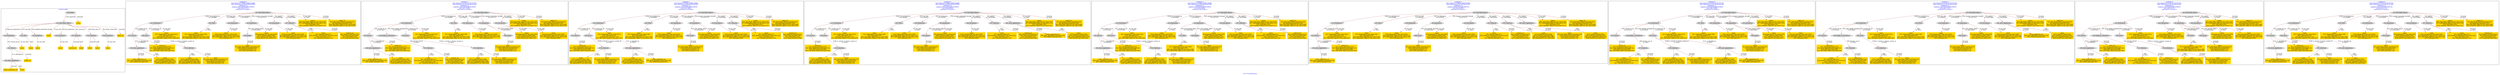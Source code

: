 digraph n0 {
fontcolor="blue"
remincross="true"
label="s10-s-18-artworks.json"
subgraph cluster_0 {
label="1-correct model"
n2[style="filled",color="white",fillcolor="lightgray",label="E12_Production1"];
n3[style="filled",color="white",fillcolor="lightgray",label="E21_Person1"];
n4[shape="plaintext",style="filled",fillcolor="gold",label="values"];
n5[style="filled",color="white",fillcolor="lightgray",label="E82_Actor_Appellation1"];
n6[shape="plaintext",style="filled",fillcolor="gold",label="auther_uri"];
n7[style="filled",color="white",fillcolor="lightgray",label="E22_Man-Made_Object1"];
n8[style="filled",color="white",fillcolor="lightgray",label="E35_Title1"];
n9[style="filled",color="white",fillcolor="lightgray",label="E8_Acquisition1"];
n10[shape="plaintext",style="filled",fillcolor="gold",label="values"];
n11[style="filled",color="white",fillcolor="lightgray",label="E54_Dimension1"];
n12[style="filled",color="white",fillcolor="lightgray",label="E57_Material1"];
n13[style="filled",color="white",fillcolor="lightgray",label="E78_Collection1"];
n14[style="filled",color="white",fillcolor="lightgray",label="E34_Inscription1"];
n15[shape="plaintext",style="filled",fillcolor="gold",label="object_uri"];
n16[shape="plaintext",style="filled",fillcolor="gold",label="values"];
n17[shape="plaintext",style="filled",fillcolor="gold",label="values"];
n18[style="filled",color="white",fillcolor="lightgray",label="E38_Image1"];
n19[shape="plaintext",style="filled",fillcolor="gold",label="values"];
n20[shape="plaintext",style="filled",fillcolor="gold",label="values"];
n21[shape="plaintext",style="filled",fillcolor="gold",label="material_uri"];
n22[shape="plaintext",style="filled",fillcolor="gold",label="values"];
n23[shape="plaintext",style="filled",fillcolor="gold",label="values"];
n24[shape="plaintext",style="filled",fillcolor="gold",label="values"];
n25[shape="plaintext",style="filled",fillcolor="gold",label="author_appellation_uri"];
n26[shape="plaintext",style="filled",fillcolor="gold",label="values"];
n27[shape="plaintext",style="filled",fillcolor="gold",label="values"];
}
subgraph cluster_1 {
label="candidate 0\nlink coherence:0.038461538461538464\nnode coherence:0.07692307692307693\nconfidence:1.0\nmapping score:0.4034188034188034\ncost:1906.791574\n-precision:0.45-recall:0.5"
n29[style="filled",color="white",fillcolor="lightgray",label="E12_Production1"];
n30[style="filled",color="white",fillcolor="lightgray",label="E21_Person1"];
n31[style="filled",color="white",fillcolor="lightgray",label="E39_Actor1"];
n32[style="filled",color="white",fillcolor="lightgray",label="E82_Actor_Appellation1"];
n33[style="filled",color="white",fillcolor="lightgray",label="E22_Man-Made_Object1"];
n34[style="filled",color="white",fillcolor="lightgray",label="E35_Title1"];
n35[style="filled",color="white",fillcolor="lightgray",label="E54_Dimension1"];
n36[style="filled",color="white",fillcolor="lightgray",label="E8_Acquisition1"];
n37[style="filled",color="white",fillcolor="lightgray",label="E34_Inscription1"];
n38[style="filled",color="white",fillcolor="lightgray",label="E57_Material1"];
n39[style="filled",color="white",fillcolor="lightgray",label="E78_Collection1"];
n40[style="filled",color="white",fillcolor="lightgray",label="E38_Image1"];
n41[shape="plaintext",style="filled",fillcolor="gold",label="values\n[E22_Man-Made_Object,P3_has_note,0.352]\n[E73_Information_Object,P3_has_note,0.332]\n[E35_Title,label,0.164]\n[E33_Linguistic_Object,P3_has_note,0.151]"];
n42[shape="plaintext",style="filled",fillcolor="gold",label="values\n[E8_Acquisition,P3_has_note,0.363]\n[E78_Collection,label,0.298]\n[E78_Collection,classLink,0.231]\n[E39_Actor,P3_has_note,0.107]"];
n43[shape="plaintext",style="filled",fillcolor="gold",label="values\n[E12_Production,P3_has_note,0.366]\n[E35_Title,label,0.279]\n[E22_Man-Made_Object,P3_has_note,0.194]\n[E73_Information_Object,P3_has_note,0.161]"];
n44[shape="plaintext",style="filled",fillcolor="gold",label="values\n[E34_Inscription,P3_has_note,0.665]\n[E73_Information_Object,P3_has_note,0.14]\n[E22_Man-Made_Object,P3_has_note,0.139]\n[E35_Title,label,0.056]"];
n45[shape="plaintext",style="filled",fillcolor="gold",label="values\n[E54_Dimension,P3_has_note,0.695]\n[E22_Man-Made_Object,P3_has_note,0.127]\n[E73_Information_Object,P3_has_note,0.108]\n[E35_Title,label,0.07]"];
n46[shape="plaintext",style="filled",fillcolor="gold",label="values\n[E22_Man-Made_Object,classLink,0.307]\n[E78_Collection,classLink,0.287]\n[E38_Image,classLink,0.277]\n[E53_Place,classLink,0.129]"];
n47[shape="plaintext",style="filled",fillcolor="gold",label="author_appellation_uri\n[E82_Actor_Appellation,classLink,0.793]\n[E21_Person,classLink,0.207]"];
n48[shape="plaintext",style="filled",fillcolor="gold",label="object_uri\n[E22_Man-Made_Object,classLink,0.616]\n[E8_Acquisition,classLink,0.302]\n[E22_Man-Made_Object,P3_has_note,0.043]\n[E33_Linguistic_Object,P3_has_note,0.038]"];
n49[shape="plaintext",style="filled",fillcolor="gold",label="values\n[E57_Material,label,0.41]\n[E29_Design_or_Procedure,P3_has_note,0.261]\n[E55_Type,label,0.213]\n[E57_Material,classLink,0.116]"];
n50[shape="plaintext",style="filled",fillcolor="gold",label="auther_uri\n[E21_Person,classLink,0.515]\n[E82_Actor_Appellation,classLink,0.341]\n[E39_Actor,classLink,0.099]\n[E22_Man-Made_Object,classLink,0.045]"];
n51[shape="plaintext",style="filled",fillcolor="gold",label="values\n[E78_Collection,label,0.465]\n[E78_Collection,classLink,0.362]\n[E82_Actor_Appellation,label,0.114]\n[E39_Actor,P3_has_note,0.059]"];
n52[shape="plaintext",style="filled",fillcolor="gold",label="material_uri\n[E57_Material,classLink,0.471]\n[E55_Type,classLink,0.286]\n[E55_Type,label,0.145]\n[E74_Group,classLink,0.098]"];
n53[shape="plaintext",style="filled",fillcolor="gold",label="values\n[E78_Collection,label,0.496]\n[E78_Collection,classLink,0.384]\n[E82_Actor_Appellation,label,0.061]\n[E8_Acquisition,P3_has_note,0.058]"];
n54[shape="plaintext",style="filled",fillcolor="gold",label="values\n[E22_Man-Made_Object,classLink,0.313]\n[E78_Collection,classLink,0.293]\n[E38_Image,classLink,0.263]\n[E53_Place,classLink,0.132]"];
n55[shape="plaintext",style="filled",fillcolor="gold",label="values\n[E12_Production,P3_has_note,0.622]\n[E35_Title,label,0.157]\n[E39_Actor,P3_has_note,0.123]\n[E22_Man-Made_Object,P3_has_note,0.097]"];
}
subgraph cluster_2 {
label="candidate 1\nlink coherence:0.037037037037037035\nnode coherence:0.07692307692307693\nconfidence:1.0\nmapping score:0.4034188034188034\ncost:1907.758506\n-precision:0.42-recall:0.5"
n57[style="filled",color="white",fillcolor="lightgray",label="E12_Production1"];
n58[style="filled",color="white",fillcolor="lightgray",label="E21_Person1"];
n59[style="filled",color="white",fillcolor="lightgray",label="E29_Design_or_Procedure1"];
n60[style="filled",color="white",fillcolor="lightgray",label="E39_Actor1"];
n61[style="filled",color="white",fillcolor="lightgray",label="E82_Actor_Appellation1"];
n62[style="filled",color="white",fillcolor="lightgray",label="E22_Man-Made_Object1"];
n63[style="filled",color="white",fillcolor="lightgray",label="E35_Title1"];
n64[style="filled",color="white",fillcolor="lightgray",label="E54_Dimension1"];
n65[style="filled",color="white",fillcolor="lightgray",label="E8_Acquisition1"];
n66[style="filled",color="white",fillcolor="lightgray",label="E34_Inscription1"];
n67[style="filled",color="white",fillcolor="lightgray",label="E57_Material1"];
n68[style="filled",color="white",fillcolor="lightgray",label="E78_Collection1"];
n69[style="filled",color="white",fillcolor="lightgray",label="E38_Image1"];
n70[shape="plaintext",style="filled",fillcolor="gold",label="values\n[E22_Man-Made_Object,P3_has_note,0.352]\n[E73_Information_Object,P3_has_note,0.332]\n[E35_Title,label,0.164]\n[E33_Linguistic_Object,P3_has_note,0.151]"];
n71[shape="plaintext",style="filled",fillcolor="gold",label="values\n[E8_Acquisition,P3_has_note,0.363]\n[E78_Collection,label,0.298]\n[E78_Collection,classLink,0.231]\n[E39_Actor,P3_has_note,0.107]"];
n72[shape="plaintext",style="filled",fillcolor="gold",label="values\n[E12_Production,P3_has_note,0.366]\n[E35_Title,label,0.279]\n[E22_Man-Made_Object,P3_has_note,0.194]\n[E73_Information_Object,P3_has_note,0.161]"];
n73[shape="plaintext",style="filled",fillcolor="gold",label="values\n[E34_Inscription,P3_has_note,0.665]\n[E73_Information_Object,P3_has_note,0.14]\n[E22_Man-Made_Object,P3_has_note,0.139]\n[E35_Title,label,0.056]"];
n74[shape="plaintext",style="filled",fillcolor="gold",label="values\n[E54_Dimension,P3_has_note,0.695]\n[E22_Man-Made_Object,P3_has_note,0.127]\n[E73_Information_Object,P3_has_note,0.108]\n[E35_Title,label,0.07]"];
n75[shape="plaintext",style="filled",fillcolor="gold",label="values\n[E22_Man-Made_Object,classLink,0.307]\n[E78_Collection,classLink,0.287]\n[E38_Image,classLink,0.277]\n[E53_Place,classLink,0.129]"];
n76[shape="plaintext",style="filled",fillcolor="gold",label="author_appellation_uri\n[E82_Actor_Appellation,classLink,0.793]\n[E21_Person,classLink,0.207]"];
n77[shape="plaintext",style="filled",fillcolor="gold",label="object_uri\n[E22_Man-Made_Object,classLink,0.616]\n[E8_Acquisition,classLink,0.302]\n[E22_Man-Made_Object,P3_has_note,0.043]\n[E33_Linguistic_Object,P3_has_note,0.038]"];
n78[shape="plaintext",style="filled",fillcolor="gold",label="values\n[E57_Material,label,0.41]\n[E29_Design_or_Procedure,P3_has_note,0.261]\n[E55_Type,label,0.213]\n[E57_Material,classLink,0.116]"];
n79[shape="plaintext",style="filled",fillcolor="gold",label="auther_uri\n[E21_Person,classLink,0.515]\n[E82_Actor_Appellation,classLink,0.341]\n[E39_Actor,classLink,0.099]\n[E22_Man-Made_Object,classLink,0.045]"];
n80[shape="plaintext",style="filled",fillcolor="gold",label="values\n[E78_Collection,label,0.465]\n[E78_Collection,classLink,0.362]\n[E82_Actor_Appellation,label,0.114]\n[E39_Actor,P3_has_note,0.059]"];
n81[shape="plaintext",style="filled",fillcolor="gold",label="material_uri\n[E57_Material,classLink,0.471]\n[E55_Type,classLink,0.286]\n[E55_Type,label,0.145]\n[E74_Group,classLink,0.098]"];
n82[shape="plaintext",style="filled",fillcolor="gold",label="values\n[E78_Collection,label,0.496]\n[E78_Collection,classLink,0.384]\n[E82_Actor_Appellation,label,0.061]\n[E8_Acquisition,P3_has_note,0.058]"];
n83[shape="plaintext",style="filled",fillcolor="gold",label="values\n[E22_Man-Made_Object,classLink,0.313]\n[E78_Collection,classLink,0.293]\n[E38_Image,classLink,0.263]\n[E53_Place,classLink,0.132]"];
n84[shape="plaintext",style="filled",fillcolor="gold",label="values\n[E12_Production,P3_has_note,0.622]\n[E35_Title,label,0.157]\n[E39_Actor,P3_has_note,0.123]\n[E22_Man-Made_Object,P3_has_note,0.097]"];
}
subgraph cluster_3 {
label="candidate 2\nlink coherence:0.038461538461538464\nnode coherence:0.07692307692307693\nconfidence:1.0\nmapping score:0.4034188034188034\ncost:2005.798937\n-precision:0.45-recall:0.5"
n86[style="filled",color="white",fillcolor="lightgray",label="E12_Production1"];
n87[style="filled",color="white",fillcolor="lightgray",label="E21_Person1"];
n88[style="filled",color="white",fillcolor="lightgray",label="E39_Actor1"];
n89[style="filled",color="white",fillcolor="lightgray",label="E22_Man-Made_Object1"];
n90[style="filled",color="white",fillcolor="lightgray",label="E35_Title1"];
n91[style="filled",color="white",fillcolor="lightgray",label="E54_Dimension1"];
n92[style="filled",color="white",fillcolor="lightgray",label="E8_Acquisition1"];
n93[style="filled",color="white",fillcolor="lightgray",label="E34_Inscription1"];
n94[style="filled",color="white",fillcolor="lightgray",label="E57_Material1"];
n95[style="filled",color="white",fillcolor="lightgray",label="E78_Collection1"];
n96[style="filled",color="white",fillcolor="lightgray",label="E82_Actor_Appellation2"];
n97[style="filled",color="white",fillcolor="lightgray",label="E38_Image1"];
n98[shape="plaintext",style="filled",fillcolor="gold",label="values\n[E22_Man-Made_Object,P3_has_note,0.352]\n[E73_Information_Object,P3_has_note,0.332]\n[E35_Title,label,0.164]\n[E33_Linguistic_Object,P3_has_note,0.151]"];
n99[shape="plaintext",style="filled",fillcolor="gold",label="values\n[E8_Acquisition,P3_has_note,0.363]\n[E78_Collection,label,0.298]\n[E78_Collection,classLink,0.231]\n[E39_Actor,P3_has_note,0.107]"];
n100[shape="plaintext",style="filled",fillcolor="gold",label="values\n[E12_Production,P3_has_note,0.366]\n[E35_Title,label,0.279]\n[E22_Man-Made_Object,P3_has_note,0.194]\n[E73_Information_Object,P3_has_note,0.161]"];
n101[shape="plaintext",style="filled",fillcolor="gold",label="values\n[E34_Inscription,P3_has_note,0.665]\n[E73_Information_Object,P3_has_note,0.14]\n[E22_Man-Made_Object,P3_has_note,0.139]\n[E35_Title,label,0.056]"];
n102[shape="plaintext",style="filled",fillcolor="gold",label="values\n[E54_Dimension,P3_has_note,0.695]\n[E22_Man-Made_Object,P3_has_note,0.127]\n[E73_Information_Object,P3_has_note,0.108]\n[E35_Title,label,0.07]"];
n103[shape="plaintext",style="filled",fillcolor="gold",label="values\n[E22_Man-Made_Object,classLink,0.307]\n[E78_Collection,classLink,0.287]\n[E38_Image,classLink,0.277]\n[E53_Place,classLink,0.129]"];
n104[shape="plaintext",style="filled",fillcolor="gold",label="values\n[E78_Collection,label,0.465]\n[E78_Collection,classLink,0.362]\n[E82_Actor_Appellation,label,0.114]\n[E39_Actor,P3_has_note,0.059]"];
n105[shape="plaintext",style="filled",fillcolor="gold",label="object_uri\n[E22_Man-Made_Object,classLink,0.616]\n[E8_Acquisition,classLink,0.302]\n[E22_Man-Made_Object,P3_has_note,0.043]\n[E33_Linguistic_Object,P3_has_note,0.038]"];
n106[shape="plaintext",style="filled",fillcolor="gold",label="values\n[E57_Material,label,0.41]\n[E29_Design_or_Procedure,P3_has_note,0.261]\n[E55_Type,label,0.213]\n[E57_Material,classLink,0.116]"];
n107[shape="plaintext",style="filled",fillcolor="gold",label="author_appellation_uri\n[E82_Actor_Appellation,classLink,0.793]\n[E21_Person,classLink,0.207]"];
n108[shape="plaintext",style="filled",fillcolor="gold",label="auther_uri\n[E21_Person,classLink,0.515]\n[E82_Actor_Appellation,classLink,0.341]\n[E39_Actor,classLink,0.099]\n[E22_Man-Made_Object,classLink,0.045]"];
n109[shape="plaintext",style="filled",fillcolor="gold",label="material_uri\n[E57_Material,classLink,0.471]\n[E55_Type,classLink,0.286]\n[E55_Type,label,0.145]\n[E74_Group,classLink,0.098]"];
n110[shape="plaintext",style="filled",fillcolor="gold",label="values\n[E78_Collection,label,0.496]\n[E78_Collection,classLink,0.384]\n[E82_Actor_Appellation,label,0.061]\n[E8_Acquisition,P3_has_note,0.058]"];
n111[shape="plaintext",style="filled",fillcolor="gold",label="values\n[E22_Man-Made_Object,classLink,0.313]\n[E78_Collection,classLink,0.293]\n[E38_Image,classLink,0.263]\n[E53_Place,classLink,0.132]"];
n112[shape="plaintext",style="filled",fillcolor="gold",label="values\n[E12_Production,P3_has_note,0.622]\n[E35_Title,label,0.157]\n[E39_Actor,P3_has_note,0.123]\n[E22_Man-Made_Object,P3_has_note,0.097]"];
}
subgraph cluster_4 {
label="candidate 3\nlink coherence:0.038461538461538464\nnode coherence:0.07692307692307693\nconfidence:1.0\nmapping score:0.4034188034188034\ncost:2005.808939\n-precision:0.45-recall:0.5"
n114[style="filled",color="white",fillcolor="lightgray",label="E12_Production1"];
n115[style="filled",color="white",fillcolor="lightgray",label="E21_Person1"];
n116[style="filled",color="white",fillcolor="lightgray",label="E39_Actor1"];
n117[style="filled",color="white",fillcolor="lightgray",label="E22_Man-Made_Object1"];
n118[style="filled",color="white",fillcolor="lightgray",label="E35_Title1"];
n119[style="filled",color="white",fillcolor="lightgray",label="E54_Dimension1"];
n120[style="filled",color="white",fillcolor="lightgray",label="E8_Acquisition1"];
n121[style="filled",color="white",fillcolor="lightgray",label="E34_Inscription1"];
n122[style="filled",color="white",fillcolor="lightgray",label="E57_Material1"];
n123[style="filled",color="white",fillcolor="lightgray",label="E82_Actor_Appellation1"];
n124[style="filled",color="white",fillcolor="lightgray",label="E78_Collection1"];
n125[style="filled",color="white",fillcolor="lightgray",label="E38_Image1"];
n126[shape="plaintext",style="filled",fillcolor="gold",label="values\n[E22_Man-Made_Object,P3_has_note,0.352]\n[E73_Information_Object,P3_has_note,0.332]\n[E35_Title,label,0.164]\n[E33_Linguistic_Object,P3_has_note,0.151]"];
n127[shape="plaintext",style="filled",fillcolor="gold",label="values\n[E8_Acquisition,P3_has_note,0.363]\n[E78_Collection,label,0.298]\n[E78_Collection,classLink,0.231]\n[E39_Actor,P3_has_note,0.107]"];
n128[shape="plaintext",style="filled",fillcolor="gold",label="values\n[E12_Production,P3_has_note,0.366]\n[E35_Title,label,0.279]\n[E22_Man-Made_Object,P3_has_note,0.194]\n[E73_Information_Object,P3_has_note,0.161]"];
n129[shape="plaintext",style="filled",fillcolor="gold",label="values\n[E34_Inscription,P3_has_note,0.665]\n[E73_Information_Object,P3_has_note,0.14]\n[E22_Man-Made_Object,P3_has_note,0.139]\n[E35_Title,label,0.056]"];
n130[shape="plaintext",style="filled",fillcolor="gold",label="values\n[E54_Dimension,P3_has_note,0.695]\n[E22_Man-Made_Object,P3_has_note,0.127]\n[E73_Information_Object,P3_has_note,0.108]\n[E35_Title,label,0.07]"];
n131[shape="plaintext",style="filled",fillcolor="gold",label="values\n[E22_Man-Made_Object,classLink,0.307]\n[E78_Collection,classLink,0.287]\n[E38_Image,classLink,0.277]\n[E53_Place,classLink,0.129]"];
n132[shape="plaintext",style="filled",fillcolor="gold",label="author_appellation_uri\n[E82_Actor_Appellation,classLink,0.793]\n[E21_Person,classLink,0.207]"];
n133[shape="plaintext",style="filled",fillcolor="gold",label="object_uri\n[E22_Man-Made_Object,classLink,0.616]\n[E8_Acquisition,classLink,0.302]\n[E22_Man-Made_Object,P3_has_note,0.043]\n[E33_Linguistic_Object,P3_has_note,0.038]"];
n134[shape="plaintext",style="filled",fillcolor="gold",label="values\n[E57_Material,label,0.41]\n[E29_Design_or_Procedure,P3_has_note,0.261]\n[E55_Type,label,0.213]\n[E57_Material,classLink,0.116]"];
n135[shape="plaintext",style="filled",fillcolor="gold",label="auther_uri\n[E21_Person,classLink,0.515]\n[E82_Actor_Appellation,classLink,0.341]\n[E39_Actor,classLink,0.099]\n[E22_Man-Made_Object,classLink,0.045]"];
n136[shape="plaintext",style="filled",fillcolor="gold",label="values\n[E78_Collection,label,0.465]\n[E78_Collection,classLink,0.362]\n[E82_Actor_Appellation,label,0.114]\n[E39_Actor,P3_has_note,0.059]"];
n137[shape="plaintext",style="filled",fillcolor="gold",label="material_uri\n[E57_Material,classLink,0.471]\n[E55_Type,classLink,0.286]\n[E55_Type,label,0.145]\n[E74_Group,classLink,0.098]"];
n138[shape="plaintext",style="filled",fillcolor="gold",label="values\n[E78_Collection,label,0.496]\n[E78_Collection,classLink,0.384]\n[E82_Actor_Appellation,label,0.061]\n[E8_Acquisition,P3_has_note,0.058]"];
n139[shape="plaintext",style="filled",fillcolor="gold",label="values\n[E22_Man-Made_Object,classLink,0.313]\n[E78_Collection,classLink,0.293]\n[E38_Image,classLink,0.263]\n[E53_Place,classLink,0.132]"];
n140[shape="plaintext",style="filled",fillcolor="gold",label="values\n[E12_Production,P3_has_note,0.622]\n[E35_Title,label,0.157]\n[E39_Actor,P3_has_note,0.123]\n[E22_Man-Made_Object,P3_has_note,0.097]"];
}
subgraph cluster_5 {
label="candidate 4\nlink coherence:0.038461538461538464\nnode coherence:0.07692307692307693\nconfidence:1.0\nmapping score:0.4034188034188034\ncost:2005.824642\n-precision:0.36-recall:0.4"
n142[style="filled",color="white",fillcolor="lightgray",label="E12_Production1"];
n143[style="filled",color="white",fillcolor="lightgray",label="E21_Person1"];
n144[style="filled",color="white",fillcolor="lightgray",label="E39_Actor1"];
n145[style="filled",color="white",fillcolor="lightgray",label="E82_Actor_Appellation1"];
n146[style="filled",color="white",fillcolor="lightgray",label="E22_Man-Made_Object1"];
n147[style="filled",color="white",fillcolor="lightgray",label="E54_Dimension1"];
n148[style="filled",color="white",fillcolor="lightgray",label="E8_Acquisition1"];
n149[style="filled",color="white",fillcolor="lightgray",label="E34_Inscription1"];
n150[style="filled",color="white",fillcolor="lightgray",label="E57_Material1"];
n151[style="filled",color="white",fillcolor="lightgray",label="E78_Collection1"];
n152[style="filled",color="white",fillcolor="lightgray",label="E35_Title1"];
n153[style="filled",color="white",fillcolor="lightgray",label="E38_Image1"];
n154[shape="plaintext",style="filled",fillcolor="gold",label="values\n[E22_Man-Made_Object,P3_has_note,0.352]\n[E73_Information_Object,P3_has_note,0.332]\n[E35_Title,label,0.164]\n[E33_Linguistic_Object,P3_has_note,0.151]"];
n155[shape="plaintext",style="filled",fillcolor="gold",label="values\n[E8_Acquisition,P3_has_note,0.363]\n[E78_Collection,label,0.298]\n[E78_Collection,classLink,0.231]\n[E39_Actor,P3_has_note,0.107]"];
n156[shape="plaintext",style="filled",fillcolor="gold",label="values\n[E12_Production,P3_has_note,0.366]\n[E35_Title,label,0.279]\n[E22_Man-Made_Object,P3_has_note,0.194]\n[E73_Information_Object,P3_has_note,0.161]"];
n157[shape="plaintext",style="filled",fillcolor="gold",label="values\n[E34_Inscription,P3_has_note,0.665]\n[E73_Information_Object,P3_has_note,0.14]\n[E22_Man-Made_Object,P3_has_note,0.139]\n[E35_Title,label,0.056]"];
n158[shape="plaintext",style="filled",fillcolor="gold",label="values\n[E54_Dimension,P3_has_note,0.695]\n[E22_Man-Made_Object,P3_has_note,0.127]\n[E73_Information_Object,P3_has_note,0.108]\n[E35_Title,label,0.07]"];
n159[shape="plaintext",style="filled",fillcolor="gold",label="values\n[E22_Man-Made_Object,classLink,0.307]\n[E78_Collection,classLink,0.287]\n[E38_Image,classLink,0.277]\n[E53_Place,classLink,0.129]"];
n160[shape="plaintext",style="filled",fillcolor="gold",label="author_appellation_uri\n[E82_Actor_Appellation,classLink,0.793]\n[E21_Person,classLink,0.207]"];
n161[shape="plaintext",style="filled",fillcolor="gold",label="object_uri\n[E22_Man-Made_Object,classLink,0.616]\n[E8_Acquisition,classLink,0.302]\n[E22_Man-Made_Object,P3_has_note,0.043]\n[E33_Linguistic_Object,P3_has_note,0.038]"];
n162[shape="plaintext",style="filled",fillcolor="gold",label="values\n[E57_Material,label,0.41]\n[E29_Design_or_Procedure,P3_has_note,0.261]\n[E55_Type,label,0.213]\n[E57_Material,classLink,0.116]"];
n163[shape="plaintext",style="filled",fillcolor="gold",label="auther_uri\n[E21_Person,classLink,0.515]\n[E82_Actor_Appellation,classLink,0.341]\n[E39_Actor,classLink,0.099]\n[E22_Man-Made_Object,classLink,0.045]"];
n164[shape="plaintext",style="filled",fillcolor="gold",label="values\n[E78_Collection,label,0.465]\n[E78_Collection,classLink,0.362]\n[E82_Actor_Appellation,label,0.114]\n[E39_Actor,P3_has_note,0.059]"];
n165[shape="plaintext",style="filled",fillcolor="gold",label="material_uri\n[E57_Material,classLink,0.471]\n[E55_Type,classLink,0.286]\n[E55_Type,label,0.145]\n[E74_Group,classLink,0.098]"];
n166[shape="plaintext",style="filled",fillcolor="gold",label="values\n[E78_Collection,label,0.496]\n[E78_Collection,classLink,0.384]\n[E82_Actor_Appellation,label,0.061]\n[E8_Acquisition,P3_has_note,0.058]"];
n167[shape="plaintext",style="filled",fillcolor="gold",label="values\n[E22_Man-Made_Object,classLink,0.313]\n[E78_Collection,classLink,0.293]\n[E38_Image,classLink,0.263]\n[E53_Place,classLink,0.132]"];
n168[shape="plaintext",style="filled",fillcolor="gold",label="values\n[E12_Production,P3_has_note,0.622]\n[E35_Title,label,0.157]\n[E39_Actor,P3_has_note,0.123]\n[E22_Man-Made_Object,P3_has_note,0.097]"];
}
subgraph cluster_6 {
label="candidate 5\nlink coherence:0.038461538461538464\nnode coherence:0.07407407407407407\nconfidence:1.0\nmapping score:0.391358024691358\ncost:2005.838675\n-precision:0.45-recall:0.5"
n170[style="filled",color="white",fillcolor="lightgray",label="E12_Production1"];
n171[style="filled",color="white",fillcolor="lightgray",label="E21_Person1"];
n172[style="filled",color="white",fillcolor="lightgray",label="E82_Actor_Appellation1"];
n173[style="filled",color="white",fillcolor="lightgray",label="E22_Man-Made_Object1"];
n174[style="filled",color="white",fillcolor="lightgray",label="E35_Title1"];
n175[style="filled",color="white",fillcolor="lightgray",label="E54_Dimension1"];
n176[style="filled",color="white",fillcolor="lightgray",label="E8_Acquisition1"];
n177[style="filled",color="white",fillcolor="lightgray",label="E34_Inscription1"];
n178[style="filled",color="white",fillcolor="lightgray",label="E57_Material1"];
n179[style="filled",color="white",fillcolor="lightgray",label="E78_Collection1"];
n180[style="filled",color="white",fillcolor="lightgray",label="E82_Actor_Appellation2"];
n181[style="filled",color="white",fillcolor="lightgray",label="E38_Image1"];
n182[shape="plaintext",style="filled",fillcolor="gold",label="values\n[E22_Man-Made_Object,P3_has_note,0.352]\n[E73_Information_Object,P3_has_note,0.332]\n[E35_Title,label,0.164]\n[E33_Linguistic_Object,P3_has_note,0.151]"];
n183[shape="plaintext",style="filled",fillcolor="gold",label="values\n[E8_Acquisition,P3_has_note,0.363]\n[E78_Collection,label,0.298]\n[E78_Collection,classLink,0.231]\n[E39_Actor,P3_has_note,0.107]"];
n184[shape="plaintext",style="filled",fillcolor="gold",label="values\n[E12_Production,P3_has_note,0.366]\n[E35_Title,label,0.279]\n[E22_Man-Made_Object,P3_has_note,0.194]\n[E73_Information_Object,P3_has_note,0.161]"];
n185[shape="plaintext",style="filled",fillcolor="gold",label="values\n[E34_Inscription,P3_has_note,0.665]\n[E73_Information_Object,P3_has_note,0.14]\n[E22_Man-Made_Object,P3_has_note,0.139]\n[E35_Title,label,0.056]"];
n186[shape="plaintext",style="filled",fillcolor="gold",label="values\n[E54_Dimension,P3_has_note,0.695]\n[E22_Man-Made_Object,P3_has_note,0.127]\n[E73_Information_Object,P3_has_note,0.108]\n[E35_Title,label,0.07]"];
n187[shape="plaintext",style="filled",fillcolor="gold",label="values\n[E22_Man-Made_Object,classLink,0.307]\n[E78_Collection,classLink,0.287]\n[E38_Image,classLink,0.277]\n[E53_Place,classLink,0.129]"];
n188[shape="plaintext",style="filled",fillcolor="gold",label="author_appellation_uri\n[E82_Actor_Appellation,classLink,0.793]\n[E21_Person,classLink,0.207]"];
n189[shape="plaintext",style="filled",fillcolor="gold",label="values\n[E78_Collection,label,0.465]\n[E78_Collection,classLink,0.362]\n[E82_Actor_Appellation,label,0.114]\n[E39_Actor,P3_has_note,0.059]"];
n190[shape="plaintext",style="filled",fillcolor="gold",label="object_uri\n[E22_Man-Made_Object,classLink,0.616]\n[E8_Acquisition,classLink,0.302]\n[E22_Man-Made_Object,P3_has_note,0.043]\n[E33_Linguistic_Object,P3_has_note,0.038]"];
n191[shape="plaintext",style="filled",fillcolor="gold",label="values\n[E57_Material,label,0.41]\n[E29_Design_or_Procedure,P3_has_note,0.261]\n[E55_Type,label,0.213]\n[E57_Material,classLink,0.116]"];
n192[shape="plaintext",style="filled",fillcolor="gold",label="auther_uri\n[E21_Person,classLink,0.515]\n[E82_Actor_Appellation,classLink,0.341]\n[E39_Actor,classLink,0.099]\n[E22_Man-Made_Object,classLink,0.045]"];
n193[shape="plaintext",style="filled",fillcolor="gold",label="material_uri\n[E57_Material,classLink,0.471]\n[E55_Type,classLink,0.286]\n[E55_Type,label,0.145]\n[E74_Group,classLink,0.098]"];
n194[shape="plaintext",style="filled",fillcolor="gold",label="values\n[E78_Collection,label,0.496]\n[E78_Collection,classLink,0.384]\n[E82_Actor_Appellation,label,0.061]\n[E8_Acquisition,P3_has_note,0.058]"];
n195[shape="plaintext",style="filled",fillcolor="gold",label="values\n[E22_Man-Made_Object,classLink,0.313]\n[E78_Collection,classLink,0.293]\n[E38_Image,classLink,0.263]\n[E53_Place,classLink,0.132]"];
n196[shape="plaintext",style="filled",fillcolor="gold",label="values\n[E12_Production,P3_has_note,0.622]\n[E35_Title,label,0.157]\n[E39_Actor,P3_has_note,0.123]\n[E22_Man-Made_Object,P3_has_note,0.097]"];
}
subgraph cluster_7 {
label="candidate 6\nlink coherence:0.037037037037037035\nnode coherence:0.07692307692307693\nconfidence:1.0\nmapping score:0.4034188034188034\ncost:2006.765869\n-precision:0.42-recall:0.5"
n198[style="filled",color="white",fillcolor="lightgray",label="E12_Production1"];
n199[style="filled",color="white",fillcolor="lightgray",label="E21_Person1"];
n200[style="filled",color="white",fillcolor="lightgray",label="E29_Design_or_Procedure1"];
n201[style="filled",color="white",fillcolor="lightgray",label="E39_Actor1"];
n202[style="filled",color="white",fillcolor="lightgray",label="E22_Man-Made_Object1"];
n203[style="filled",color="white",fillcolor="lightgray",label="E35_Title1"];
n204[style="filled",color="white",fillcolor="lightgray",label="E54_Dimension1"];
n205[style="filled",color="white",fillcolor="lightgray",label="E8_Acquisition1"];
n206[style="filled",color="white",fillcolor="lightgray",label="E34_Inscription1"];
n207[style="filled",color="white",fillcolor="lightgray",label="E57_Material1"];
n208[style="filled",color="white",fillcolor="lightgray",label="E78_Collection1"];
n209[style="filled",color="white",fillcolor="lightgray",label="E82_Actor_Appellation2"];
n210[style="filled",color="white",fillcolor="lightgray",label="E38_Image1"];
n211[shape="plaintext",style="filled",fillcolor="gold",label="values\n[E22_Man-Made_Object,P3_has_note,0.352]\n[E73_Information_Object,P3_has_note,0.332]\n[E35_Title,label,0.164]\n[E33_Linguistic_Object,P3_has_note,0.151]"];
n212[shape="plaintext",style="filled",fillcolor="gold",label="values\n[E8_Acquisition,P3_has_note,0.363]\n[E78_Collection,label,0.298]\n[E78_Collection,classLink,0.231]\n[E39_Actor,P3_has_note,0.107]"];
n213[shape="plaintext",style="filled",fillcolor="gold",label="values\n[E12_Production,P3_has_note,0.366]\n[E35_Title,label,0.279]\n[E22_Man-Made_Object,P3_has_note,0.194]\n[E73_Information_Object,P3_has_note,0.161]"];
n214[shape="plaintext",style="filled",fillcolor="gold",label="values\n[E34_Inscription,P3_has_note,0.665]\n[E73_Information_Object,P3_has_note,0.14]\n[E22_Man-Made_Object,P3_has_note,0.139]\n[E35_Title,label,0.056]"];
n215[shape="plaintext",style="filled",fillcolor="gold",label="values\n[E54_Dimension,P3_has_note,0.695]\n[E22_Man-Made_Object,P3_has_note,0.127]\n[E73_Information_Object,P3_has_note,0.108]\n[E35_Title,label,0.07]"];
n216[shape="plaintext",style="filled",fillcolor="gold",label="values\n[E22_Man-Made_Object,classLink,0.307]\n[E78_Collection,classLink,0.287]\n[E38_Image,classLink,0.277]\n[E53_Place,classLink,0.129]"];
n217[shape="plaintext",style="filled",fillcolor="gold",label="values\n[E78_Collection,label,0.465]\n[E78_Collection,classLink,0.362]\n[E82_Actor_Appellation,label,0.114]\n[E39_Actor,P3_has_note,0.059]"];
n218[shape="plaintext",style="filled",fillcolor="gold",label="object_uri\n[E22_Man-Made_Object,classLink,0.616]\n[E8_Acquisition,classLink,0.302]\n[E22_Man-Made_Object,P3_has_note,0.043]\n[E33_Linguistic_Object,P3_has_note,0.038]"];
n219[shape="plaintext",style="filled",fillcolor="gold",label="values\n[E57_Material,label,0.41]\n[E29_Design_or_Procedure,P3_has_note,0.261]\n[E55_Type,label,0.213]\n[E57_Material,classLink,0.116]"];
n220[shape="plaintext",style="filled",fillcolor="gold",label="author_appellation_uri\n[E82_Actor_Appellation,classLink,0.793]\n[E21_Person,classLink,0.207]"];
n221[shape="plaintext",style="filled",fillcolor="gold",label="auther_uri\n[E21_Person,classLink,0.515]\n[E82_Actor_Appellation,classLink,0.341]\n[E39_Actor,classLink,0.099]\n[E22_Man-Made_Object,classLink,0.045]"];
n222[shape="plaintext",style="filled",fillcolor="gold",label="material_uri\n[E57_Material,classLink,0.471]\n[E55_Type,classLink,0.286]\n[E55_Type,label,0.145]\n[E74_Group,classLink,0.098]"];
n223[shape="plaintext",style="filled",fillcolor="gold",label="values\n[E78_Collection,label,0.496]\n[E78_Collection,classLink,0.384]\n[E82_Actor_Appellation,label,0.061]\n[E8_Acquisition,P3_has_note,0.058]"];
n224[shape="plaintext",style="filled",fillcolor="gold",label="values\n[E22_Man-Made_Object,classLink,0.313]\n[E78_Collection,classLink,0.293]\n[E38_Image,classLink,0.263]\n[E53_Place,classLink,0.132]"];
n225[shape="plaintext",style="filled",fillcolor="gold",label="values\n[E12_Production,P3_has_note,0.622]\n[E35_Title,label,0.157]\n[E39_Actor,P3_has_note,0.123]\n[E22_Man-Made_Object,P3_has_note,0.097]"];
}
subgraph cluster_8 {
label="candidate 7\nlink coherence:0.037037037037037035\nnode coherence:0.07692307692307693\nconfidence:1.0\nmapping score:0.4034188034188034\ncost:2006.775872\n-precision:0.42-recall:0.5"
n227[style="filled",color="white",fillcolor="lightgray",label="E12_Production1"];
n228[style="filled",color="white",fillcolor="lightgray",label="E21_Person1"];
n229[style="filled",color="white",fillcolor="lightgray",label="E29_Design_or_Procedure1"];
n230[style="filled",color="white",fillcolor="lightgray",label="E39_Actor1"];
n231[style="filled",color="white",fillcolor="lightgray",label="E22_Man-Made_Object1"];
n232[style="filled",color="white",fillcolor="lightgray",label="E35_Title1"];
n233[style="filled",color="white",fillcolor="lightgray",label="E54_Dimension1"];
n234[style="filled",color="white",fillcolor="lightgray",label="E8_Acquisition1"];
n235[style="filled",color="white",fillcolor="lightgray",label="E34_Inscription1"];
n236[style="filled",color="white",fillcolor="lightgray",label="E82_Actor_Appellation1"];
n237[style="filled",color="white",fillcolor="lightgray",label="E57_Material1"];
n238[style="filled",color="white",fillcolor="lightgray",label="E78_Collection1"];
n239[style="filled",color="white",fillcolor="lightgray",label="E38_Image1"];
n240[shape="plaintext",style="filled",fillcolor="gold",label="values\n[E22_Man-Made_Object,P3_has_note,0.352]\n[E73_Information_Object,P3_has_note,0.332]\n[E35_Title,label,0.164]\n[E33_Linguistic_Object,P3_has_note,0.151]"];
n241[shape="plaintext",style="filled",fillcolor="gold",label="values\n[E8_Acquisition,P3_has_note,0.363]\n[E78_Collection,label,0.298]\n[E78_Collection,classLink,0.231]\n[E39_Actor,P3_has_note,0.107]"];
n242[shape="plaintext",style="filled",fillcolor="gold",label="values\n[E12_Production,P3_has_note,0.366]\n[E35_Title,label,0.279]\n[E22_Man-Made_Object,P3_has_note,0.194]\n[E73_Information_Object,P3_has_note,0.161]"];
n243[shape="plaintext",style="filled",fillcolor="gold",label="values\n[E34_Inscription,P3_has_note,0.665]\n[E73_Information_Object,P3_has_note,0.14]\n[E22_Man-Made_Object,P3_has_note,0.139]\n[E35_Title,label,0.056]"];
n244[shape="plaintext",style="filled",fillcolor="gold",label="values\n[E54_Dimension,P3_has_note,0.695]\n[E22_Man-Made_Object,P3_has_note,0.127]\n[E73_Information_Object,P3_has_note,0.108]\n[E35_Title,label,0.07]"];
n245[shape="plaintext",style="filled",fillcolor="gold",label="values\n[E22_Man-Made_Object,classLink,0.307]\n[E78_Collection,classLink,0.287]\n[E38_Image,classLink,0.277]\n[E53_Place,classLink,0.129]"];
n246[shape="plaintext",style="filled",fillcolor="gold",label="author_appellation_uri\n[E82_Actor_Appellation,classLink,0.793]\n[E21_Person,classLink,0.207]"];
n247[shape="plaintext",style="filled",fillcolor="gold",label="object_uri\n[E22_Man-Made_Object,classLink,0.616]\n[E8_Acquisition,classLink,0.302]\n[E22_Man-Made_Object,P3_has_note,0.043]\n[E33_Linguistic_Object,P3_has_note,0.038]"];
n248[shape="plaintext",style="filled",fillcolor="gold",label="values\n[E57_Material,label,0.41]\n[E29_Design_or_Procedure,P3_has_note,0.261]\n[E55_Type,label,0.213]\n[E57_Material,classLink,0.116]"];
n249[shape="plaintext",style="filled",fillcolor="gold",label="auther_uri\n[E21_Person,classLink,0.515]\n[E82_Actor_Appellation,classLink,0.341]\n[E39_Actor,classLink,0.099]\n[E22_Man-Made_Object,classLink,0.045]"];
n250[shape="plaintext",style="filled",fillcolor="gold",label="values\n[E78_Collection,label,0.465]\n[E78_Collection,classLink,0.362]\n[E82_Actor_Appellation,label,0.114]\n[E39_Actor,P3_has_note,0.059]"];
n251[shape="plaintext",style="filled",fillcolor="gold",label="material_uri\n[E57_Material,classLink,0.471]\n[E55_Type,classLink,0.286]\n[E55_Type,label,0.145]\n[E74_Group,classLink,0.098]"];
n252[shape="plaintext",style="filled",fillcolor="gold",label="values\n[E78_Collection,label,0.496]\n[E78_Collection,classLink,0.384]\n[E82_Actor_Appellation,label,0.061]\n[E8_Acquisition,P3_has_note,0.058]"];
n253[shape="plaintext",style="filled",fillcolor="gold",label="values\n[E22_Man-Made_Object,classLink,0.313]\n[E78_Collection,classLink,0.293]\n[E38_Image,classLink,0.263]\n[E53_Place,classLink,0.132]"];
n254[shape="plaintext",style="filled",fillcolor="gold",label="values\n[E12_Production,P3_has_note,0.622]\n[E35_Title,label,0.157]\n[E39_Actor,P3_has_note,0.123]\n[E22_Man-Made_Object,P3_has_note,0.097]"];
}
subgraph cluster_9 {
label="candidate 8\nlink coherence:0.037037037037037035\nnode coherence:0.07692307692307693\nconfidence:1.0\nmapping score:0.4034188034188034\ncost:2006.791574\n-precision:0.33-recall:0.4"
n256[style="filled",color="white",fillcolor="lightgray",label="E12_Production1"];
n257[style="filled",color="white",fillcolor="lightgray",label="E21_Person1"];
n258[style="filled",color="white",fillcolor="lightgray",label="E29_Design_or_Procedure1"];
n259[style="filled",color="white",fillcolor="lightgray",label="E39_Actor1"];
n260[style="filled",color="white",fillcolor="lightgray",label="E82_Actor_Appellation1"];
n261[style="filled",color="white",fillcolor="lightgray",label="E22_Man-Made_Object1"];
n262[style="filled",color="white",fillcolor="lightgray",label="E54_Dimension1"];
n263[style="filled",color="white",fillcolor="lightgray",label="E8_Acquisition1"];
n264[style="filled",color="white",fillcolor="lightgray",label="E34_Inscription1"];
n265[style="filled",color="white",fillcolor="lightgray",label="E57_Material1"];
n266[style="filled",color="white",fillcolor="lightgray",label="E78_Collection1"];
n267[style="filled",color="white",fillcolor="lightgray",label="E35_Title1"];
n268[style="filled",color="white",fillcolor="lightgray",label="E38_Image1"];
n269[shape="plaintext",style="filled",fillcolor="gold",label="values\n[E22_Man-Made_Object,P3_has_note,0.352]\n[E73_Information_Object,P3_has_note,0.332]\n[E35_Title,label,0.164]\n[E33_Linguistic_Object,P3_has_note,0.151]"];
n270[shape="plaintext",style="filled",fillcolor="gold",label="values\n[E8_Acquisition,P3_has_note,0.363]\n[E78_Collection,label,0.298]\n[E78_Collection,classLink,0.231]\n[E39_Actor,P3_has_note,0.107]"];
n271[shape="plaintext",style="filled",fillcolor="gold",label="values\n[E12_Production,P3_has_note,0.366]\n[E35_Title,label,0.279]\n[E22_Man-Made_Object,P3_has_note,0.194]\n[E73_Information_Object,P3_has_note,0.161]"];
n272[shape="plaintext",style="filled",fillcolor="gold",label="values\n[E34_Inscription,P3_has_note,0.665]\n[E73_Information_Object,P3_has_note,0.14]\n[E22_Man-Made_Object,P3_has_note,0.139]\n[E35_Title,label,0.056]"];
n273[shape="plaintext",style="filled",fillcolor="gold",label="values\n[E54_Dimension,P3_has_note,0.695]\n[E22_Man-Made_Object,P3_has_note,0.127]\n[E73_Information_Object,P3_has_note,0.108]\n[E35_Title,label,0.07]"];
n274[shape="plaintext",style="filled",fillcolor="gold",label="values\n[E22_Man-Made_Object,classLink,0.307]\n[E78_Collection,classLink,0.287]\n[E38_Image,classLink,0.277]\n[E53_Place,classLink,0.129]"];
n275[shape="plaintext",style="filled",fillcolor="gold",label="author_appellation_uri\n[E82_Actor_Appellation,classLink,0.793]\n[E21_Person,classLink,0.207]"];
n276[shape="plaintext",style="filled",fillcolor="gold",label="object_uri\n[E22_Man-Made_Object,classLink,0.616]\n[E8_Acquisition,classLink,0.302]\n[E22_Man-Made_Object,P3_has_note,0.043]\n[E33_Linguistic_Object,P3_has_note,0.038]"];
n277[shape="plaintext",style="filled",fillcolor="gold",label="values\n[E57_Material,label,0.41]\n[E29_Design_or_Procedure,P3_has_note,0.261]\n[E55_Type,label,0.213]\n[E57_Material,classLink,0.116]"];
n278[shape="plaintext",style="filled",fillcolor="gold",label="auther_uri\n[E21_Person,classLink,0.515]\n[E82_Actor_Appellation,classLink,0.341]\n[E39_Actor,classLink,0.099]\n[E22_Man-Made_Object,classLink,0.045]"];
n279[shape="plaintext",style="filled",fillcolor="gold",label="values\n[E78_Collection,label,0.465]\n[E78_Collection,classLink,0.362]\n[E82_Actor_Appellation,label,0.114]\n[E39_Actor,P3_has_note,0.059]"];
n280[shape="plaintext",style="filled",fillcolor="gold",label="material_uri\n[E57_Material,classLink,0.471]\n[E55_Type,classLink,0.286]\n[E55_Type,label,0.145]\n[E74_Group,classLink,0.098]"];
n281[shape="plaintext",style="filled",fillcolor="gold",label="values\n[E78_Collection,label,0.496]\n[E78_Collection,classLink,0.384]\n[E82_Actor_Appellation,label,0.061]\n[E8_Acquisition,P3_has_note,0.058]"];
n282[shape="plaintext",style="filled",fillcolor="gold",label="values\n[E22_Man-Made_Object,classLink,0.313]\n[E78_Collection,classLink,0.293]\n[E38_Image,classLink,0.263]\n[E53_Place,classLink,0.132]"];
n283[shape="plaintext",style="filled",fillcolor="gold",label="values\n[E12_Production,P3_has_note,0.622]\n[E35_Title,label,0.157]\n[E39_Actor,P3_has_note,0.123]\n[E22_Man-Made_Object,P3_has_note,0.097]"];
}
subgraph cluster_10 {
label="candidate 9\nlink coherence:0.037037037037037035\nnode coherence:0.07407407407407407\nconfidence:1.0\nmapping score:0.391358024691358\ncost:2006.791574\n-precision:0.42-recall:0.5"
n285[style="filled",color="white",fillcolor="lightgray",label="E12_Production1"];
n286[style="filled",color="white",fillcolor="lightgray",label="E21_Person1"];
n287[style="filled",color="white",fillcolor="lightgray",label="E39_Actor1"];
n288[style="filled",color="white",fillcolor="lightgray",label="E82_Actor_Appellation1"];
n289[style="filled",color="white",fillcolor="lightgray",label="E22_Man-Made_Object1"];
n290[style="filled",color="white",fillcolor="lightgray",label="E35_Title1"];
n291[style="filled",color="white",fillcolor="lightgray",label="E54_Dimension1"];
n292[style="filled",color="white",fillcolor="lightgray",label="E8_Acquisition1"];
n293[style="filled",color="white",fillcolor="lightgray",label="E34_Inscription1"];
n294[style="filled",color="white",fillcolor="lightgray",label="E57_Material1"];
n295[style="filled",color="white",fillcolor="lightgray",label="E78_Collection1"];
n296[style="filled",color="white",fillcolor="lightgray",label="E82_Actor_Appellation2"];
n297[style="filled",color="white",fillcolor="lightgray",label="E38_Image1"];
n298[shape="plaintext",style="filled",fillcolor="gold",label="values\n[E22_Man-Made_Object,P3_has_note,0.352]\n[E73_Information_Object,P3_has_note,0.332]\n[E35_Title,label,0.164]\n[E33_Linguistic_Object,P3_has_note,0.151]"];
n299[shape="plaintext",style="filled",fillcolor="gold",label="values\n[E8_Acquisition,P3_has_note,0.363]\n[E78_Collection,label,0.298]\n[E78_Collection,classLink,0.231]\n[E39_Actor,P3_has_note,0.107]"];
n300[shape="plaintext",style="filled",fillcolor="gold",label="values\n[E12_Production,P3_has_note,0.366]\n[E35_Title,label,0.279]\n[E22_Man-Made_Object,P3_has_note,0.194]\n[E73_Information_Object,P3_has_note,0.161]"];
n301[shape="plaintext",style="filled",fillcolor="gold",label="values\n[E34_Inscription,P3_has_note,0.665]\n[E73_Information_Object,P3_has_note,0.14]\n[E22_Man-Made_Object,P3_has_note,0.139]\n[E35_Title,label,0.056]"];
n302[shape="plaintext",style="filled",fillcolor="gold",label="values\n[E54_Dimension,P3_has_note,0.695]\n[E22_Man-Made_Object,P3_has_note,0.127]\n[E73_Information_Object,P3_has_note,0.108]\n[E35_Title,label,0.07]"];
n303[shape="plaintext",style="filled",fillcolor="gold",label="values\n[E22_Man-Made_Object,classLink,0.307]\n[E78_Collection,classLink,0.287]\n[E38_Image,classLink,0.277]\n[E53_Place,classLink,0.129]"];
n304[shape="plaintext",style="filled",fillcolor="gold",label="author_appellation_uri\n[E82_Actor_Appellation,classLink,0.793]\n[E21_Person,classLink,0.207]"];
n305[shape="plaintext",style="filled",fillcolor="gold",label="values\n[E78_Collection,label,0.465]\n[E78_Collection,classLink,0.362]\n[E82_Actor_Appellation,label,0.114]\n[E39_Actor,P3_has_note,0.059]"];
n306[shape="plaintext",style="filled",fillcolor="gold",label="object_uri\n[E22_Man-Made_Object,classLink,0.616]\n[E8_Acquisition,classLink,0.302]\n[E22_Man-Made_Object,P3_has_note,0.043]\n[E33_Linguistic_Object,P3_has_note,0.038]"];
n307[shape="plaintext",style="filled",fillcolor="gold",label="values\n[E57_Material,label,0.41]\n[E29_Design_or_Procedure,P3_has_note,0.261]\n[E55_Type,label,0.213]\n[E57_Material,classLink,0.116]"];
n308[shape="plaintext",style="filled",fillcolor="gold",label="auther_uri\n[E21_Person,classLink,0.515]\n[E82_Actor_Appellation,classLink,0.341]\n[E39_Actor,classLink,0.099]\n[E22_Man-Made_Object,classLink,0.045]"];
n309[shape="plaintext",style="filled",fillcolor="gold",label="material_uri\n[E57_Material,classLink,0.471]\n[E55_Type,classLink,0.286]\n[E55_Type,label,0.145]\n[E74_Group,classLink,0.098]"];
n310[shape="plaintext",style="filled",fillcolor="gold",label="values\n[E78_Collection,label,0.496]\n[E78_Collection,classLink,0.384]\n[E82_Actor_Appellation,label,0.061]\n[E8_Acquisition,P3_has_note,0.058]"];
n311[shape="plaintext",style="filled",fillcolor="gold",label="values\n[E22_Man-Made_Object,classLink,0.313]\n[E78_Collection,classLink,0.293]\n[E38_Image,classLink,0.263]\n[E53_Place,classLink,0.132]"];
n312[shape="plaintext",style="filled",fillcolor="gold",label="values\n[E12_Production,P3_has_note,0.622]\n[E35_Title,label,0.157]\n[E39_Actor,P3_has_note,0.123]\n[E22_Man-Made_Object,P3_has_note,0.097]"];
}
n2 -> n3[color="brown",fontcolor="black",label="P14_carried_out_by"]
n2 -> n4[color="brown",fontcolor="black",label="P3_has_note"]
n3 -> n5[color="brown",fontcolor="black",label="P1_is_identified_by"]
n3 -> n6[color="brown",fontcolor="black",label="classLink"]
n7 -> n8[color="brown",fontcolor="black",label="P102_has_title"]
n7 -> n2[color="brown",fontcolor="black",label="P108i_was_produced_by"]
n7 -> n9[color="brown",fontcolor="black",label="P24i_changed_ownership_through"]
n7 -> n10[color="brown",fontcolor="black",label="P3_has_note"]
n7 -> n11[color="brown",fontcolor="black",label="P43_has_dimension"]
n7 -> n12[color="brown",fontcolor="black",label="P45_consists_of"]
n7 -> n13[color="brown",fontcolor="black",label="P46i_forms_part_of"]
n7 -> n14[color="brown",fontcolor="black",label="P65_shows_visual_item"]
n7 -> n15[color="brown",fontcolor="black",label="classLink"]
n14 -> n16[color="brown",fontcolor="black",label="P3_has_note"]
n8 -> n17[color="brown",fontcolor="black",label="label"]
n18 -> n7[color="brown",fontcolor="black",label="P138_represents"]
n18 -> n19[color="brown",fontcolor="black",label="classLink"]
n11 -> n20[color="brown",fontcolor="black",label="P3_has_note"]
n12 -> n21[color="brown",fontcolor="black",label="classLink"]
n12 -> n22[color="brown",fontcolor="black",label="label"]
n13 -> n23[color="brown",fontcolor="black",label="classLink"]
n13 -> n24[color="brown",fontcolor="black",label="label"]
n5 -> n25[color="brown",fontcolor="black",label="classLink"]
n5 -> n26[color="brown",fontcolor="black",label="label"]
n9 -> n27[color="brown",fontcolor="black",label="P3_has_note"]
n29 -> n30[color="brown",fontcolor="black",label="P14_carried_out_by\nw=0.973313"]
n29 -> n31[color="brown",fontcolor="black",label="P14_carried_out_by\nw=0.972903"]
n30 -> n32[color="brown",fontcolor="black",label="P131_is_identified_by\nw=0.992637"]
n33 -> n29[color="brown",fontcolor="black",label="P108i_was_produced_by\nw=0.953869"]
n33 -> n34[color="brown",fontcolor="black",label="P102_has_title\nw=0.976935"]
n33 -> n35[color="brown",fontcolor="black",label="P43_has_dimension\nw=0.914539"]
n33 -> n36[color="brown",fontcolor="black",label="P24i_changed_ownership_through\nw=0.977372"]
n33 -> n37[color="brown",fontcolor="black",label="P62_depicts\nw=100.010002"]
n33 -> n38[color="brown",fontcolor="black",label="P62_depicts\nw=100.010002"]
n31 -> n39[color="brown",fontcolor="black",label="P109i_is_current_or_former_curator_of\nw=100.0"]
n36 -> n40[color="brown",fontcolor="black",label="P16_used_specific_object\nw=100.010002"]
n33 -> n41[color="brown",fontcolor="black",label="P3_has_note\nw=100.0"]
n36 -> n42[color="brown",fontcolor="black",label="P3_has_note\nw=100.0"]
n34 -> n43[color="brown",fontcolor="black",label="label\nw=100.0"]
n37 -> n44[color="brown",fontcolor="black",label="P3_has_note\nw=100.0"]
n35 -> n45[color="brown",fontcolor="black",label="P3_has_note\nw=100.0"]
n40 -> n46[color="brown",fontcolor="black",label="classLink\nw=100.0"]
n32 -> n47[color="brown",fontcolor="black",label="classLink\nw=100.0"]
n33 -> n48[color="brown",fontcolor="black",label="classLink\nw=100.0"]
n38 -> n49[color="brown",fontcolor="black",label="label\nw=100.0"]
n30 -> n50[color="brown",fontcolor="black",label="classLink\nw=100.0"]
n32 -> n51[color="brown",fontcolor="black",label="label\nw=100.0"]
n38 -> n52[color="brown",fontcolor="black",label="classLink\nw=100.0"]
n39 -> n53[color="brown",fontcolor="black",label="label\nw=100.0"]
n39 -> n54[color="brown",fontcolor="black",label="classLink\nw=100.0"]
n29 -> n55[color="brown",fontcolor="black",label="P3_has_note\nw=100.0"]
n57 -> n58[color="brown",fontcolor="black",label="P14_carried_out_by\nw=0.973313"]
n57 -> n59[color="brown",fontcolor="black",label="P33_used_specific_technique\nw=0.976935"]
n57 -> n60[color="brown",fontcolor="black",label="P14_carried_out_by\nw=0.972903"]
n58 -> n61[color="brown",fontcolor="black",label="P131_is_identified_by\nw=0.992637"]
n62 -> n57[color="brown",fontcolor="black",label="P108i_was_produced_by\nw=0.953869"]
n62 -> n63[color="brown",fontcolor="black",label="P102_has_title\nw=0.976935"]
n62 -> n64[color="brown",fontcolor="black",label="P43_has_dimension\nw=0.914539"]
n62 -> n65[color="brown",fontcolor="black",label="P24i_changed_ownership_through\nw=0.977372"]
n62 -> n66[color="brown",fontcolor="black",label="P62_depicts\nw=100.010002"]
n59 -> n67[color="brown",fontcolor="black",label="P68_foresees_use_of\nw=100.0"]
n60 -> n68[color="brown",fontcolor="black",label="P109i_is_current_or_former_curator_of\nw=100.0"]
n65 -> n69[color="brown",fontcolor="black",label="P16_used_specific_object\nw=100.010002"]
n62 -> n70[color="brown",fontcolor="black",label="P3_has_note\nw=100.0"]
n65 -> n71[color="brown",fontcolor="black",label="P3_has_note\nw=100.0"]
n63 -> n72[color="brown",fontcolor="black",label="label\nw=100.0"]
n66 -> n73[color="brown",fontcolor="black",label="P3_has_note\nw=100.0"]
n64 -> n74[color="brown",fontcolor="black",label="P3_has_note\nw=100.0"]
n69 -> n75[color="brown",fontcolor="black",label="classLink\nw=100.0"]
n61 -> n76[color="brown",fontcolor="black",label="classLink\nw=100.0"]
n62 -> n77[color="brown",fontcolor="black",label="classLink\nw=100.0"]
n67 -> n78[color="brown",fontcolor="black",label="label\nw=100.0"]
n58 -> n79[color="brown",fontcolor="black",label="classLink\nw=100.0"]
n61 -> n80[color="brown",fontcolor="black",label="label\nw=100.0"]
n67 -> n81[color="brown",fontcolor="black",label="classLink\nw=100.0"]
n68 -> n82[color="brown",fontcolor="black",label="label\nw=100.0"]
n68 -> n83[color="brown",fontcolor="black",label="classLink\nw=100.0"]
n57 -> n84[color="brown",fontcolor="black",label="P3_has_note\nw=100.0"]
n86 -> n87[color="brown",fontcolor="black",label="P14_carried_out_by\nw=0.973313"]
n86 -> n88[color="brown",fontcolor="black",label="P14_carried_out_by\nw=0.972903"]
n89 -> n86[color="brown",fontcolor="black",label="P108i_was_produced_by\nw=0.953869"]
n89 -> n90[color="brown",fontcolor="black",label="P102_has_title\nw=0.976935"]
n89 -> n91[color="brown",fontcolor="black",label="P43_has_dimension\nw=0.914539"]
n89 -> n92[color="brown",fontcolor="black",label="P24i_changed_ownership_through\nw=0.977372"]
n89 -> n93[color="brown",fontcolor="black",label="P62_depicts\nw=100.010002"]
n89 -> n94[color="brown",fontcolor="black",label="P62_depicts\nw=100.010002"]
n88 -> n95[color="brown",fontcolor="black",label="P109i_is_current_or_former_curator_of\nw=100.0"]
n88 -> n96[color="brown",fontcolor="black",label="P131_is_identified_by\nw=100.0"]
n92 -> n97[color="brown",fontcolor="black",label="P16_used_specific_object\nw=100.010002"]
n89 -> n98[color="brown",fontcolor="black",label="P3_has_note\nw=100.0"]
n92 -> n99[color="brown",fontcolor="black",label="P3_has_note\nw=100.0"]
n90 -> n100[color="brown",fontcolor="black",label="label\nw=100.0"]
n93 -> n101[color="brown",fontcolor="black",label="P3_has_note\nw=100.0"]
n91 -> n102[color="brown",fontcolor="black",label="P3_has_note\nw=100.0"]
n97 -> n103[color="brown",fontcolor="black",label="classLink\nw=100.0"]
n96 -> n104[color="brown",fontcolor="black",label="label\nw=100.0"]
n89 -> n105[color="brown",fontcolor="black",label="classLink\nw=100.0"]
n94 -> n106[color="brown",fontcolor="black",label="label\nw=100.0"]
n96 -> n107[color="brown",fontcolor="black",label="classLink\nw=100.0"]
n87 -> n108[color="brown",fontcolor="black",label="classLink\nw=100.0"]
n94 -> n109[color="brown",fontcolor="black",label="classLink\nw=100.0"]
n95 -> n110[color="brown",fontcolor="black",label="label\nw=100.0"]
n95 -> n111[color="brown",fontcolor="black",label="classLink\nw=100.0"]
n86 -> n112[color="brown",fontcolor="black",label="P3_has_note\nw=100.0"]
n114 -> n115[color="brown",fontcolor="black",label="P14_carried_out_by\nw=0.973313"]
n114 -> n116[color="brown",fontcolor="black",label="P14_carried_out_by\nw=0.972903"]
n117 -> n114[color="brown",fontcolor="black",label="P108i_was_produced_by\nw=0.953869"]
n117 -> n118[color="brown",fontcolor="black",label="P102_has_title\nw=0.976935"]
n117 -> n119[color="brown",fontcolor="black",label="P43_has_dimension\nw=0.914539"]
n117 -> n120[color="brown",fontcolor="black",label="P24i_changed_ownership_through\nw=0.977372"]
n117 -> n121[color="brown",fontcolor="black",label="P62_depicts\nw=100.010002"]
n117 -> n122[color="brown",fontcolor="black",label="P62_depicts\nw=100.010002"]
n117 -> n123[color="brown",fontcolor="black",label="P62_depicts\nw=100.010002"]
n116 -> n124[color="brown",fontcolor="black",label="P109i_is_current_or_former_curator_of\nw=100.0"]
n120 -> n125[color="brown",fontcolor="black",label="P16_used_specific_object\nw=100.010002"]
n117 -> n126[color="brown",fontcolor="black",label="P3_has_note\nw=100.0"]
n120 -> n127[color="brown",fontcolor="black",label="P3_has_note\nw=100.0"]
n118 -> n128[color="brown",fontcolor="black",label="label\nw=100.0"]
n121 -> n129[color="brown",fontcolor="black",label="P3_has_note\nw=100.0"]
n119 -> n130[color="brown",fontcolor="black",label="P3_has_note\nw=100.0"]
n125 -> n131[color="brown",fontcolor="black",label="classLink\nw=100.0"]
n123 -> n132[color="brown",fontcolor="black",label="classLink\nw=100.0"]
n117 -> n133[color="brown",fontcolor="black",label="classLink\nw=100.0"]
n122 -> n134[color="brown",fontcolor="black",label="label\nw=100.0"]
n115 -> n135[color="brown",fontcolor="black",label="classLink\nw=100.0"]
n123 -> n136[color="brown",fontcolor="black",label="label\nw=100.0"]
n122 -> n137[color="brown",fontcolor="black",label="classLink\nw=100.0"]
n124 -> n138[color="brown",fontcolor="black",label="label\nw=100.0"]
n124 -> n139[color="brown",fontcolor="black",label="classLink\nw=100.0"]
n114 -> n140[color="brown",fontcolor="black",label="P3_has_note\nw=100.0"]
n142 -> n143[color="brown",fontcolor="black",label="P14_carried_out_by\nw=0.973313"]
n142 -> n144[color="brown",fontcolor="black",label="P14_carried_out_by\nw=0.972903"]
n143 -> n145[color="brown",fontcolor="black",label="P131_is_identified_by\nw=0.992637"]
n146 -> n142[color="brown",fontcolor="black",label="P108i_was_produced_by\nw=0.953869"]
n146 -> n147[color="brown",fontcolor="black",label="P43_has_dimension\nw=0.914539"]
n146 -> n148[color="brown",fontcolor="black",label="P24i_changed_ownership_through\nw=0.977372"]
n146 -> n149[color="brown",fontcolor="black",label="P62_depicts\nw=100.010002"]
n146 -> n150[color="brown",fontcolor="black",label="P62_depicts\nw=100.010002"]
n144 -> n151[color="brown",fontcolor="black",label="P109i_is_current_or_former_curator_of\nw=100.0"]
n148 -> n152[color="brown",fontcolor="black",label="P16_used_specific_object\nw=100.010002"]
n148 -> n153[color="brown",fontcolor="black",label="P16_used_specific_object\nw=100.010002"]
n146 -> n154[color="brown",fontcolor="black",label="P3_has_note\nw=100.0"]
n148 -> n155[color="brown",fontcolor="black",label="P3_has_note\nw=100.0"]
n152 -> n156[color="brown",fontcolor="black",label="label\nw=100.0"]
n149 -> n157[color="brown",fontcolor="black",label="P3_has_note\nw=100.0"]
n147 -> n158[color="brown",fontcolor="black",label="P3_has_note\nw=100.0"]
n153 -> n159[color="brown",fontcolor="black",label="classLink\nw=100.0"]
n145 -> n160[color="brown",fontcolor="black",label="classLink\nw=100.0"]
n146 -> n161[color="brown",fontcolor="black",label="classLink\nw=100.0"]
n150 -> n162[color="brown",fontcolor="black",label="label\nw=100.0"]
n143 -> n163[color="brown",fontcolor="black",label="classLink\nw=100.0"]
n145 -> n164[color="brown",fontcolor="black",label="label\nw=100.0"]
n150 -> n165[color="brown",fontcolor="black",label="classLink\nw=100.0"]
n151 -> n166[color="brown",fontcolor="black",label="label\nw=100.0"]
n151 -> n167[color="brown",fontcolor="black",label="classLink\nw=100.0"]
n142 -> n168[color="brown",fontcolor="black",label="P3_has_note\nw=100.0"]
n170 -> n171[color="brown",fontcolor="black",label="P14_carried_out_by\nw=0.973313"]
n171 -> n172[color="brown",fontcolor="black",label="P131_is_identified_by\nw=0.992637"]
n173 -> n170[color="brown",fontcolor="black",label="P108i_was_produced_by\nw=0.953869"]
n173 -> n174[color="brown",fontcolor="black",label="P102_has_title\nw=0.976935"]
n173 -> n175[color="brown",fontcolor="black",label="P43_has_dimension\nw=0.914539"]
n173 -> n176[color="brown",fontcolor="black",label="P24i_changed_ownership_through\nw=0.977372"]
n173 -> n177[color="brown",fontcolor="black",label="P62_depicts\nw=100.010002"]
n173 -> n178[color="brown",fontcolor="black",label="P62_depicts\nw=100.010002"]
n173 -> n179[color="brown",fontcolor="black",label="P62_depicts\nw=100.010002"]
n173 -> n180[color="brown",fontcolor="black",label="P62_depicts\nw=100.010002"]
n176 -> n181[color="brown",fontcolor="black",label="P16_used_specific_object\nw=100.010002"]
n173 -> n182[color="brown",fontcolor="black",label="P3_has_note\nw=100.0"]
n176 -> n183[color="brown",fontcolor="black",label="P3_has_note\nw=100.0"]
n174 -> n184[color="brown",fontcolor="black",label="label\nw=100.0"]
n177 -> n185[color="brown",fontcolor="black",label="P3_has_note\nw=100.0"]
n175 -> n186[color="brown",fontcolor="black",label="P3_has_note\nw=100.0"]
n181 -> n187[color="brown",fontcolor="black",label="classLink\nw=100.0"]
n172 -> n188[color="brown",fontcolor="black",label="classLink\nw=100.0"]
n180 -> n189[color="brown",fontcolor="black",label="label\nw=100.0"]
n173 -> n190[color="brown",fontcolor="black",label="classLink\nw=100.0"]
n178 -> n191[color="brown",fontcolor="black",label="label\nw=100.0"]
n171 -> n192[color="brown",fontcolor="black",label="classLink\nw=100.0"]
n178 -> n193[color="brown",fontcolor="black",label="classLink\nw=100.0"]
n179 -> n194[color="brown",fontcolor="black",label="label\nw=100.0"]
n179 -> n195[color="brown",fontcolor="black",label="classLink\nw=100.0"]
n170 -> n196[color="brown",fontcolor="black",label="P3_has_note\nw=100.0"]
n198 -> n199[color="brown",fontcolor="black",label="P14_carried_out_by\nw=0.973313"]
n198 -> n200[color="brown",fontcolor="black",label="P33_used_specific_technique\nw=0.976935"]
n198 -> n201[color="brown",fontcolor="black",label="P14_carried_out_by\nw=0.972903"]
n202 -> n198[color="brown",fontcolor="black",label="P108i_was_produced_by\nw=0.953869"]
n202 -> n203[color="brown",fontcolor="black",label="P102_has_title\nw=0.976935"]
n202 -> n204[color="brown",fontcolor="black",label="P43_has_dimension\nw=0.914539"]
n202 -> n205[color="brown",fontcolor="black",label="P24i_changed_ownership_through\nw=0.977372"]
n202 -> n206[color="brown",fontcolor="black",label="P62_depicts\nw=100.010002"]
n200 -> n207[color="brown",fontcolor="black",label="P68_foresees_use_of\nw=100.0"]
n201 -> n208[color="brown",fontcolor="black",label="P109i_is_current_or_former_curator_of\nw=100.0"]
n201 -> n209[color="brown",fontcolor="black",label="P131_is_identified_by\nw=100.0"]
n205 -> n210[color="brown",fontcolor="black",label="P16_used_specific_object\nw=100.010002"]
n202 -> n211[color="brown",fontcolor="black",label="P3_has_note\nw=100.0"]
n205 -> n212[color="brown",fontcolor="black",label="P3_has_note\nw=100.0"]
n203 -> n213[color="brown",fontcolor="black",label="label\nw=100.0"]
n206 -> n214[color="brown",fontcolor="black",label="P3_has_note\nw=100.0"]
n204 -> n215[color="brown",fontcolor="black",label="P3_has_note\nw=100.0"]
n210 -> n216[color="brown",fontcolor="black",label="classLink\nw=100.0"]
n209 -> n217[color="brown",fontcolor="black",label="label\nw=100.0"]
n202 -> n218[color="brown",fontcolor="black",label="classLink\nw=100.0"]
n207 -> n219[color="brown",fontcolor="black",label="label\nw=100.0"]
n209 -> n220[color="brown",fontcolor="black",label="classLink\nw=100.0"]
n199 -> n221[color="brown",fontcolor="black",label="classLink\nw=100.0"]
n207 -> n222[color="brown",fontcolor="black",label="classLink\nw=100.0"]
n208 -> n223[color="brown",fontcolor="black",label="label\nw=100.0"]
n208 -> n224[color="brown",fontcolor="black",label="classLink\nw=100.0"]
n198 -> n225[color="brown",fontcolor="black",label="P3_has_note\nw=100.0"]
n227 -> n228[color="brown",fontcolor="black",label="P14_carried_out_by\nw=0.973313"]
n227 -> n229[color="brown",fontcolor="black",label="P33_used_specific_technique\nw=0.976935"]
n227 -> n230[color="brown",fontcolor="black",label="P14_carried_out_by\nw=0.972903"]
n231 -> n227[color="brown",fontcolor="black",label="P108i_was_produced_by\nw=0.953869"]
n231 -> n232[color="brown",fontcolor="black",label="P102_has_title\nw=0.976935"]
n231 -> n233[color="brown",fontcolor="black",label="P43_has_dimension\nw=0.914539"]
n231 -> n234[color="brown",fontcolor="black",label="P24i_changed_ownership_through\nw=0.977372"]
n231 -> n235[color="brown",fontcolor="black",label="P62_depicts\nw=100.010002"]
n231 -> n236[color="brown",fontcolor="black",label="P62_depicts\nw=100.010002"]
n229 -> n237[color="brown",fontcolor="black",label="P68_foresees_use_of\nw=100.0"]
n230 -> n238[color="brown",fontcolor="black",label="P109i_is_current_or_former_curator_of\nw=100.0"]
n234 -> n239[color="brown",fontcolor="black",label="P16_used_specific_object\nw=100.010002"]
n231 -> n240[color="brown",fontcolor="black",label="P3_has_note\nw=100.0"]
n234 -> n241[color="brown",fontcolor="black",label="P3_has_note\nw=100.0"]
n232 -> n242[color="brown",fontcolor="black",label="label\nw=100.0"]
n235 -> n243[color="brown",fontcolor="black",label="P3_has_note\nw=100.0"]
n233 -> n244[color="brown",fontcolor="black",label="P3_has_note\nw=100.0"]
n239 -> n245[color="brown",fontcolor="black",label="classLink\nw=100.0"]
n236 -> n246[color="brown",fontcolor="black",label="classLink\nw=100.0"]
n231 -> n247[color="brown",fontcolor="black",label="classLink\nw=100.0"]
n237 -> n248[color="brown",fontcolor="black",label="label\nw=100.0"]
n228 -> n249[color="brown",fontcolor="black",label="classLink\nw=100.0"]
n236 -> n250[color="brown",fontcolor="black",label="label\nw=100.0"]
n237 -> n251[color="brown",fontcolor="black",label="classLink\nw=100.0"]
n238 -> n252[color="brown",fontcolor="black",label="label\nw=100.0"]
n238 -> n253[color="brown",fontcolor="black",label="classLink\nw=100.0"]
n227 -> n254[color="brown",fontcolor="black",label="P3_has_note\nw=100.0"]
n256 -> n257[color="brown",fontcolor="black",label="P14_carried_out_by\nw=0.973313"]
n256 -> n258[color="brown",fontcolor="black",label="P33_used_specific_technique\nw=0.976935"]
n256 -> n259[color="brown",fontcolor="black",label="P14_carried_out_by\nw=0.972903"]
n257 -> n260[color="brown",fontcolor="black",label="P131_is_identified_by\nw=0.992637"]
n261 -> n256[color="brown",fontcolor="black",label="P108i_was_produced_by\nw=0.953869"]
n261 -> n262[color="brown",fontcolor="black",label="P43_has_dimension\nw=0.914539"]
n261 -> n263[color="brown",fontcolor="black",label="P24i_changed_ownership_through\nw=0.977372"]
n261 -> n264[color="brown",fontcolor="black",label="P62_depicts\nw=100.010002"]
n258 -> n265[color="brown",fontcolor="black",label="P68_foresees_use_of\nw=100.0"]
n259 -> n266[color="brown",fontcolor="black",label="P109i_is_current_or_former_curator_of\nw=100.0"]
n263 -> n267[color="brown",fontcolor="black",label="P16_used_specific_object\nw=100.010002"]
n263 -> n268[color="brown",fontcolor="black",label="P16_used_specific_object\nw=100.010002"]
n261 -> n269[color="brown",fontcolor="black",label="P3_has_note\nw=100.0"]
n263 -> n270[color="brown",fontcolor="black",label="P3_has_note\nw=100.0"]
n267 -> n271[color="brown",fontcolor="black",label="label\nw=100.0"]
n264 -> n272[color="brown",fontcolor="black",label="P3_has_note\nw=100.0"]
n262 -> n273[color="brown",fontcolor="black",label="P3_has_note\nw=100.0"]
n268 -> n274[color="brown",fontcolor="black",label="classLink\nw=100.0"]
n260 -> n275[color="brown",fontcolor="black",label="classLink\nw=100.0"]
n261 -> n276[color="brown",fontcolor="black",label="classLink\nw=100.0"]
n265 -> n277[color="brown",fontcolor="black",label="label\nw=100.0"]
n257 -> n278[color="brown",fontcolor="black",label="classLink\nw=100.0"]
n260 -> n279[color="brown",fontcolor="black",label="label\nw=100.0"]
n265 -> n280[color="brown",fontcolor="black",label="classLink\nw=100.0"]
n266 -> n281[color="brown",fontcolor="black",label="label\nw=100.0"]
n266 -> n282[color="brown",fontcolor="black",label="classLink\nw=100.0"]
n256 -> n283[color="brown",fontcolor="black",label="P3_has_note\nw=100.0"]
n285 -> n286[color="brown",fontcolor="black",label="P14_carried_out_by\nw=0.973313"]
n285 -> n287[color="brown",fontcolor="black",label="P14_carried_out_by\nw=0.972903"]
n286 -> n288[color="brown",fontcolor="black",label="P131_is_identified_by\nw=0.992637"]
n289 -> n285[color="brown",fontcolor="black",label="P108i_was_produced_by\nw=0.953869"]
n289 -> n290[color="brown",fontcolor="black",label="P102_has_title\nw=0.976935"]
n289 -> n291[color="brown",fontcolor="black",label="P43_has_dimension\nw=0.914539"]
n289 -> n292[color="brown",fontcolor="black",label="P24i_changed_ownership_through\nw=0.977372"]
n289 -> n293[color="brown",fontcolor="black",label="P62_depicts\nw=100.010002"]
n289 -> n294[color="brown",fontcolor="black",label="P62_depicts\nw=100.010002"]
n287 -> n295[color="brown",fontcolor="black",label="P109i_is_current_or_former_curator_of\nw=100.0"]
n287 -> n296[color="brown",fontcolor="black",label="P131_is_identified_by\nw=100.0"]
n292 -> n297[color="brown",fontcolor="black",label="P16_used_specific_object\nw=100.010002"]
n289 -> n298[color="brown",fontcolor="black",label="P3_has_note\nw=100.0"]
n292 -> n299[color="brown",fontcolor="black",label="P3_has_note\nw=100.0"]
n290 -> n300[color="brown",fontcolor="black",label="label\nw=100.0"]
n293 -> n301[color="brown",fontcolor="black",label="P3_has_note\nw=100.0"]
n291 -> n302[color="brown",fontcolor="black",label="P3_has_note\nw=100.0"]
n297 -> n303[color="brown",fontcolor="black",label="classLink\nw=100.0"]
n288 -> n304[color="brown",fontcolor="black",label="classLink\nw=100.0"]
n296 -> n305[color="brown",fontcolor="black",label="label\nw=100.0"]
n289 -> n306[color="brown",fontcolor="black",label="classLink\nw=100.0"]
n294 -> n307[color="brown",fontcolor="black",label="label\nw=100.0"]
n286 -> n308[color="brown",fontcolor="black",label="classLink\nw=100.0"]
n294 -> n309[color="brown",fontcolor="black",label="classLink\nw=100.0"]
n295 -> n310[color="brown",fontcolor="black",label="label\nw=100.0"]
n295 -> n311[color="brown",fontcolor="black",label="classLink\nw=100.0"]
n285 -> n312[color="brown",fontcolor="black",label="P3_has_note\nw=100.0"]
}
